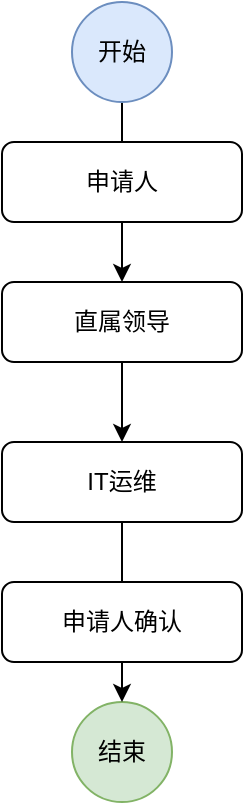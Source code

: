 <mxfile version="21.3.7" type="github">
  <diagram id="C5RBs43oDa-KdzZeNtuy" name="Page-1">
    <mxGraphModel dx="869" dy="553" grid="1" gridSize="10" guides="1" tooltips="1" connect="1" arrows="1" fold="1" page="1" pageScale="1" pageWidth="827" pageHeight="1169" math="0" shadow="0">
      <root>
        <mxCell id="WIyWlLk6GJQsqaUBKTNV-0" />
        <mxCell id="WIyWlLk6GJQsqaUBKTNV-1" parent="WIyWlLk6GJQsqaUBKTNV-0" />
        <mxCell id="Mmq6kyScPrCzMewQ-IfZ-7" style="edgeStyle=orthogonalEdgeStyle;rounded=0;orthogonalLoop=1;jettySize=auto;html=1;exitX=0.5;exitY=1;exitDx=0;exitDy=0;entryX=0.5;entryY=0;entryDx=0;entryDy=0;" edge="1" parent="WIyWlLk6GJQsqaUBKTNV-1" source="Mmq6kyScPrCzMewQ-IfZ-8" target="Mmq6kyScPrCzMewQ-IfZ-13">
          <mxGeometry relative="1" as="geometry" />
        </mxCell>
        <mxCell id="Mmq6kyScPrCzMewQ-IfZ-8" value="直属领导" style="rounded=1;whiteSpace=wrap;html=1;fontSize=12;glass=0;strokeWidth=1;shadow=0;" vertex="1" parent="WIyWlLk6GJQsqaUBKTNV-1">
          <mxGeometry x="179" y="200" width="120" height="40" as="geometry" />
        </mxCell>
        <mxCell id="Mmq6kyScPrCzMewQ-IfZ-9" style="edgeStyle=orthogonalEdgeStyle;rounded=0;orthogonalLoop=1;jettySize=auto;html=1;exitX=0.5;exitY=1;exitDx=0;exitDy=0;entryX=0.5;entryY=0;entryDx=0;entryDy=0;" edge="1" parent="WIyWlLk6GJQsqaUBKTNV-1" source="Mmq6kyScPrCzMewQ-IfZ-10" target="Mmq6kyScPrCzMewQ-IfZ-8">
          <mxGeometry relative="1" as="geometry" />
        </mxCell>
        <mxCell id="Mmq6kyScPrCzMewQ-IfZ-10" value="开始" style="ellipse;whiteSpace=wrap;html=1;aspect=fixed;fillColor=#dae8fc;strokeColor=#6c8ebf;" vertex="1" parent="WIyWlLk6GJQsqaUBKTNV-1">
          <mxGeometry x="214" y="60" width="50" height="50" as="geometry" />
        </mxCell>
        <mxCell id="Mmq6kyScPrCzMewQ-IfZ-11" value="结束" style="ellipse;whiteSpace=wrap;html=1;aspect=fixed;fillColor=#d5e8d4;strokeColor=#82b366;" vertex="1" parent="WIyWlLk6GJQsqaUBKTNV-1">
          <mxGeometry x="214" y="410" width="50" height="50" as="geometry" />
        </mxCell>
        <mxCell id="Mmq6kyScPrCzMewQ-IfZ-12" style="edgeStyle=orthogonalEdgeStyle;rounded=0;orthogonalLoop=1;jettySize=auto;html=1;exitX=0.5;exitY=1;exitDx=0;exitDy=0;entryX=0.5;entryY=0;entryDx=0;entryDy=0;" edge="1" parent="WIyWlLk6GJQsqaUBKTNV-1" source="Mmq6kyScPrCzMewQ-IfZ-13" target="Mmq6kyScPrCzMewQ-IfZ-11">
          <mxGeometry relative="1" as="geometry" />
        </mxCell>
        <mxCell id="Mmq6kyScPrCzMewQ-IfZ-13" value="IT运维" style="rounded=1;whiteSpace=wrap;html=1;fontSize=12;glass=0;strokeWidth=1;shadow=0;" vertex="1" parent="WIyWlLk6GJQsqaUBKTNV-1">
          <mxGeometry x="179" y="280" width="120" height="40" as="geometry" />
        </mxCell>
        <mxCell id="Mmq6kyScPrCzMewQ-IfZ-14" value="申请人" style="rounded=1;whiteSpace=wrap;html=1;fontSize=12;glass=0;strokeWidth=1;shadow=0;" vertex="1" parent="WIyWlLk6GJQsqaUBKTNV-1">
          <mxGeometry x="179" y="130" width="120" height="40" as="geometry" />
        </mxCell>
        <mxCell id="Mmq6kyScPrCzMewQ-IfZ-15" value="申请人确认" style="rounded=1;whiteSpace=wrap;html=1;fontSize=12;glass=0;strokeWidth=1;shadow=0;" vertex="1" parent="WIyWlLk6GJQsqaUBKTNV-1">
          <mxGeometry x="179" y="350" width="120" height="40" as="geometry" />
        </mxCell>
      </root>
    </mxGraphModel>
  </diagram>
</mxfile>
